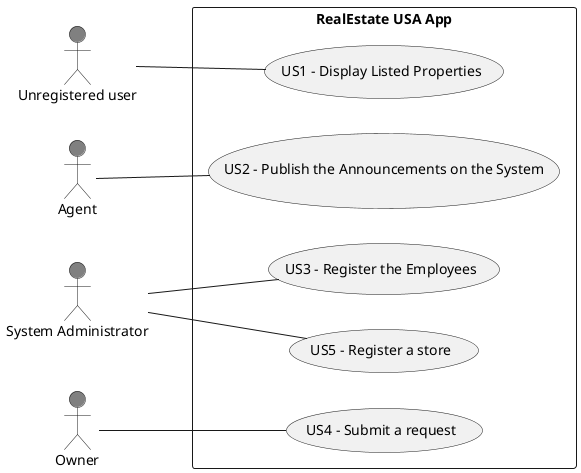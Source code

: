 @startuml
left to right direction

actor "Unregistered user" as unUser #grey
actor "Agent" as Agent #grey
actor "System Administrator" as Admin #grey
actor "Owner" as Owner #grey

rectangle "RealEstate USA App"{
 usecase "US1 - Display Listed Properties" as UC1
 usecase "US2 - Publish the Announcements on the System" as UC2
 usecase "US4 - Submit a request" as UC4
 usecase "US5 - Register a store" as UC5
 usecase "US3 - Register the Employees" as UC3
 }
 unUser -- UC1
 Agent -- UC2
 Admin -- UC5
 Admin -- UC3
 Owner -- UC4
@enduml